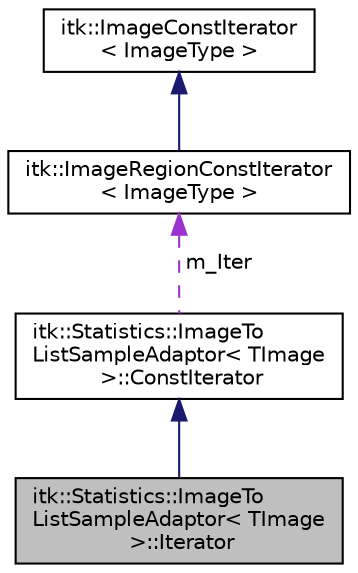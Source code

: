 digraph "itk::Statistics::ImageToListSampleAdaptor&lt; TImage &gt;::Iterator"
{
 // LATEX_PDF_SIZE
  edge [fontname="Helvetica",fontsize="10",labelfontname="Helvetica",labelfontsize="10"];
  node [fontname="Helvetica",fontsize="10",shape=record];
  Node1 [label="itk::Statistics::ImageTo\lListSampleAdaptor\< TImage\l \>::Iterator",height=0.2,width=0.4,color="black", fillcolor="grey75", style="filled", fontcolor="black",tooltip="Iterator."];
  Node2 -> Node1 [dir="back",color="midnightblue",fontsize="10",style="solid",fontname="Helvetica"];
  Node2 [label="itk::Statistics::ImageTo\lListSampleAdaptor\< TImage\l \>::ConstIterator",height=0.2,width=0.4,color="black", fillcolor="white", style="filled",URL="$classitk_1_1Statistics_1_1ImageToListSampleAdaptor_1_1ConstIterator.html",tooltip="Const Iterator."];
  Node3 -> Node2 [dir="back",color="darkorchid3",fontsize="10",style="dashed",label=" m_Iter" ,fontname="Helvetica"];
  Node3 [label="itk::ImageRegionConstIterator\l\< ImageType \>",height=0.2,width=0.4,color="black", fillcolor="white", style="filled",URL="$classitk_1_1ImageRegionConstIterator.html",tooltip=" "];
  Node4 -> Node3 [dir="back",color="midnightblue",fontsize="10",style="solid",fontname="Helvetica"];
  Node4 [label="itk::ImageConstIterator\l\< ImageType \>",height=0.2,width=0.4,color="black", fillcolor="white", style="filled",URL="$classitk_1_1ImageConstIterator.html",tooltip=" "];
}
